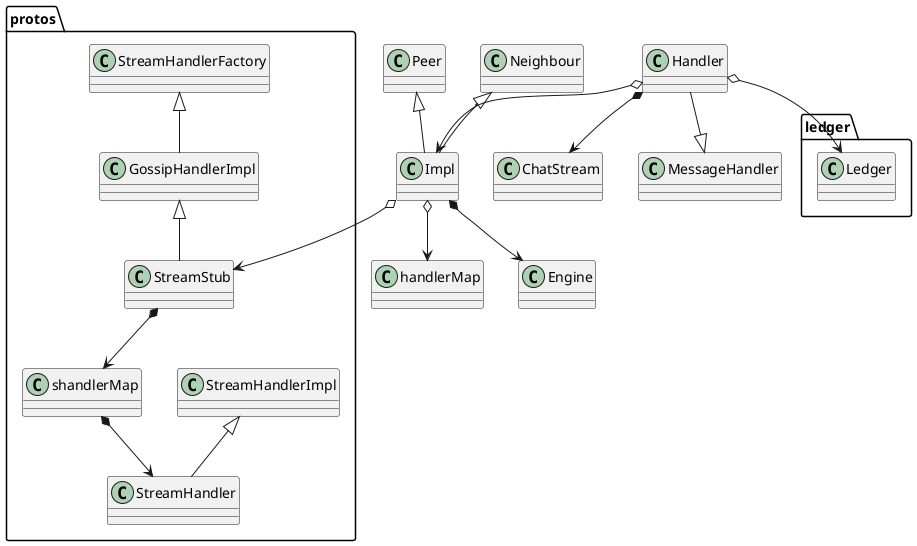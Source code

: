 @startuml




Impl o--> protos.StreamStub
Impl o--> handlerMap
Impl *--> Engine
Peer <|-- Impl
Neighbour <|-- Impl

protos.StreamStub *--> protos.shandlerMap
protos.shandlerMap *--> protos.StreamHandler
protos.StreamHandlerImpl <|-- protos.StreamHandler

protos.StreamHandlerFactory <|-- protos.GossipHandlerImpl
protos.GossipHandlerImpl <|-- protos.StreamStub

Handler *--> ChatStream
Handler o--> Impl
Handler --|> MessageHandler
Handler o--> ledger.Ledger


@enduml






interface BlocksRetriever  {
	RequestBlocks(*pb.SyncBlockRange) (<-chan *pb.SyncBlocks, error)
}

interface StateRetriever  {
	RequestStateSnapshot() (<-chan *pb.SyncStateSnapshot, error)
	RequestStateDeltas(syncBlockRange *pb.SyncBlockRange)
}

Handler o--> ledger.Ledger

BlocksRetriever <|-- RemoteLedger
StateRetriever <|-- RemoteLedger

Handler o--> syncStateSnapshotRequestHandler
Handler o--> syncStateDeltasHandler
Handler o--> syncBlocksRequestHandler